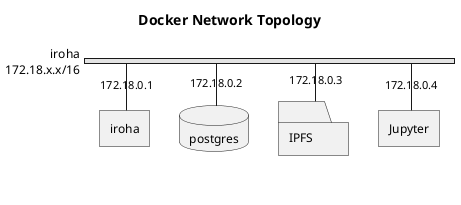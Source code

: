 @startuml
skinparam monochrome true

title Docker Network Topology
nwdiag {
  network iroha {
      address = "172.18.x.x/16"

      iroha [address = "172.18.0.1"];
      postgres [address = "172.18.0.2", shape = database];
      IPFS [address = "172.18.0.3", shape = folder];
      Jupyter [address = "172.18.0.4"];
  }
}
@enduml
